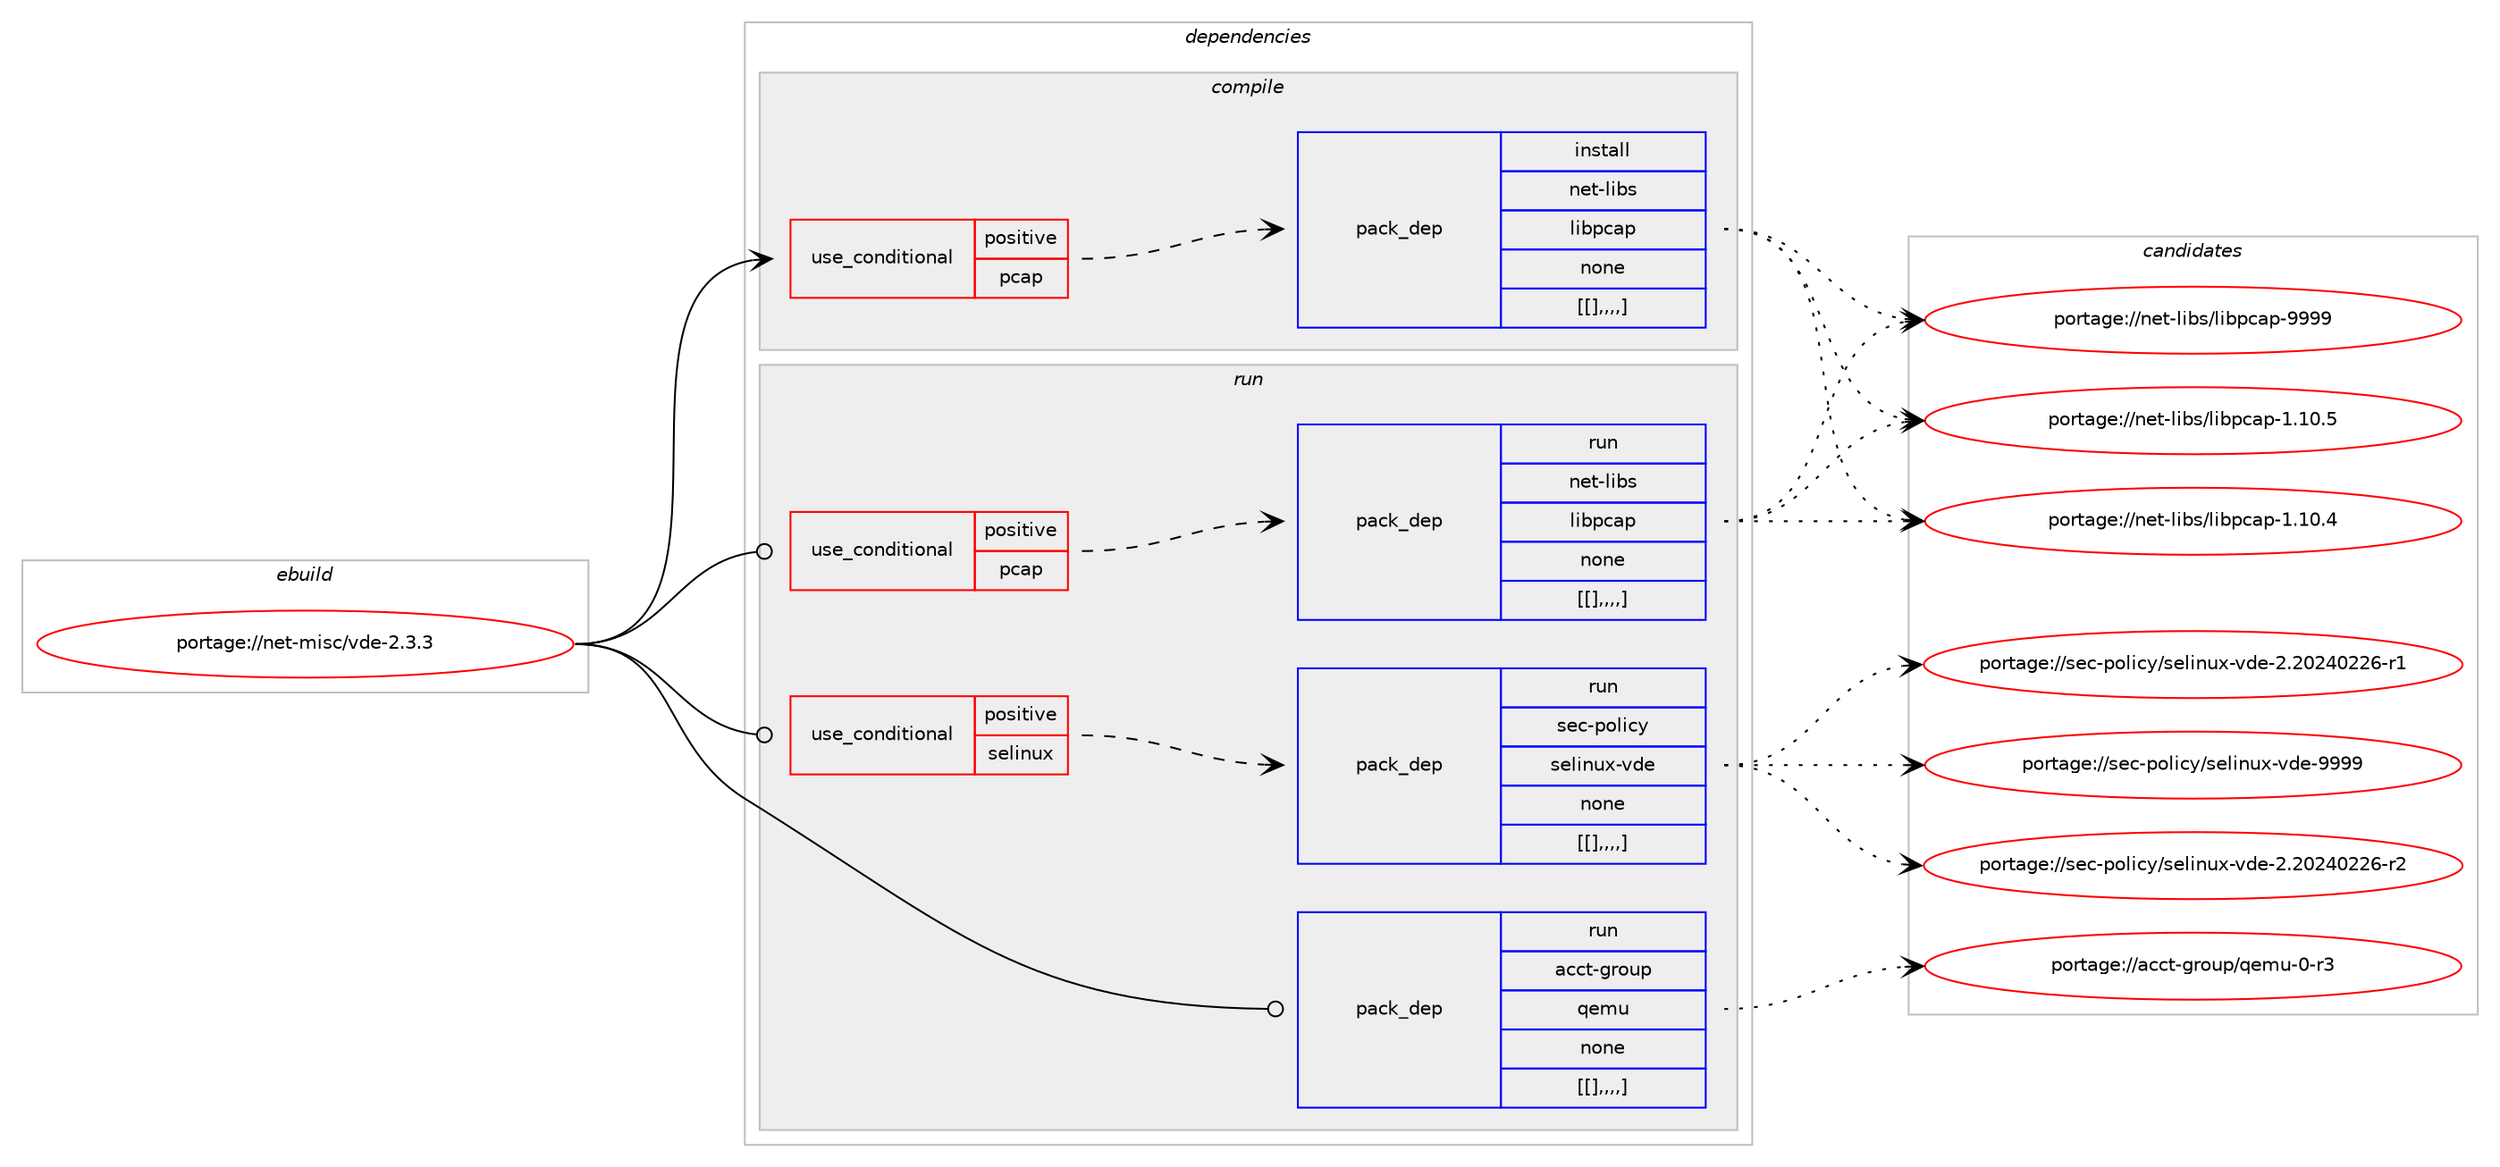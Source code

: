 digraph prolog {

# *************
# Graph options
# *************

newrank=true;
concentrate=true;
compound=true;
graph [rankdir=LR,fontname=Helvetica,fontsize=10,ranksep=1.5];#, ranksep=2.5, nodesep=0.2];
edge  [arrowhead=vee];
node  [fontname=Helvetica,fontsize=10];

# **********
# The ebuild
# **********

subgraph cluster_leftcol {
color=gray;
label=<<i>ebuild</i>>;
id [label="portage://net-misc/vde-2.3.3", color=red, width=4, href="../net-misc/vde-2.3.3.svg"];
}

# ****************
# The dependencies
# ****************

subgraph cluster_midcol {
color=gray;
label=<<i>dependencies</i>>;
subgraph cluster_compile {
fillcolor="#eeeeee";
style=filled;
label=<<i>compile</i>>;
subgraph cond103326 {
dependency394035 [label=<<TABLE BORDER="0" CELLBORDER="1" CELLSPACING="0" CELLPADDING="4"><TR><TD ROWSPAN="3" CELLPADDING="10">use_conditional</TD></TR><TR><TD>positive</TD></TR><TR><TD>pcap</TD></TR></TABLE>>, shape=none, color=red];
subgraph pack287820 {
dependency394036 [label=<<TABLE BORDER="0" CELLBORDER="1" CELLSPACING="0" CELLPADDING="4" WIDTH="220"><TR><TD ROWSPAN="6" CELLPADDING="30">pack_dep</TD></TR><TR><TD WIDTH="110">install</TD></TR><TR><TD>net-libs</TD></TR><TR><TD>libpcap</TD></TR><TR><TD>none</TD></TR><TR><TD>[[],,,,]</TD></TR></TABLE>>, shape=none, color=blue];
}
dependency394035:e -> dependency394036:w [weight=20,style="dashed",arrowhead="vee"];
}
id:e -> dependency394035:w [weight=20,style="solid",arrowhead="vee"];
}
subgraph cluster_compileandrun {
fillcolor="#eeeeee";
style=filled;
label=<<i>compile and run</i>>;
}
subgraph cluster_run {
fillcolor="#eeeeee";
style=filled;
label=<<i>run</i>>;
subgraph cond103327 {
dependency394037 [label=<<TABLE BORDER="0" CELLBORDER="1" CELLSPACING="0" CELLPADDING="4"><TR><TD ROWSPAN="3" CELLPADDING="10">use_conditional</TD></TR><TR><TD>positive</TD></TR><TR><TD>pcap</TD></TR></TABLE>>, shape=none, color=red];
subgraph pack287821 {
dependency394038 [label=<<TABLE BORDER="0" CELLBORDER="1" CELLSPACING="0" CELLPADDING="4" WIDTH="220"><TR><TD ROWSPAN="6" CELLPADDING="30">pack_dep</TD></TR><TR><TD WIDTH="110">run</TD></TR><TR><TD>net-libs</TD></TR><TR><TD>libpcap</TD></TR><TR><TD>none</TD></TR><TR><TD>[[],,,,]</TD></TR></TABLE>>, shape=none, color=blue];
}
dependency394037:e -> dependency394038:w [weight=20,style="dashed",arrowhead="vee"];
}
id:e -> dependency394037:w [weight=20,style="solid",arrowhead="odot"];
subgraph cond103328 {
dependency394039 [label=<<TABLE BORDER="0" CELLBORDER="1" CELLSPACING="0" CELLPADDING="4"><TR><TD ROWSPAN="3" CELLPADDING="10">use_conditional</TD></TR><TR><TD>positive</TD></TR><TR><TD>selinux</TD></TR></TABLE>>, shape=none, color=red];
subgraph pack287822 {
dependency394040 [label=<<TABLE BORDER="0" CELLBORDER="1" CELLSPACING="0" CELLPADDING="4" WIDTH="220"><TR><TD ROWSPAN="6" CELLPADDING="30">pack_dep</TD></TR><TR><TD WIDTH="110">run</TD></TR><TR><TD>sec-policy</TD></TR><TR><TD>selinux-vde</TD></TR><TR><TD>none</TD></TR><TR><TD>[[],,,,]</TD></TR></TABLE>>, shape=none, color=blue];
}
dependency394039:e -> dependency394040:w [weight=20,style="dashed",arrowhead="vee"];
}
id:e -> dependency394039:w [weight=20,style="solid",arrowhead="odot"];
subgraph pack287823 {
dependency394041 [label=<<TABLE BORDER="0" CELLBORDER="1" CELLSPACING="0" CELLPADDING="4" WIDTH="220"><TR><TD ROWSPAN="6" CELLPADDING="30">pack_dep</TD></TR><TR><TD WIDTH="110">run</TD></TR><TR><TD>acct-group</TD></TR><TR><TD>qemu</TD></TR><TR><TD>none</TD></TR><TR><TD>[[],,,,]</TD></TR></TABLE>>, shape=none, color=blue];
}
id:e -> dependency394041:w [weight=20,style="solid",arrowhead="odot"];
}
}

# **************
# The candidates
# **************

subgraph cluster_choices {
rank=same;
color=gray;
label=<<i>candidates</i>>;

subgraph choice287820 {
color=black;
nodesep=1;
choice1101011164510810598115471081059811299971124557575757 [label="portage://net-libs/libpcap-9999", color=red, width=4,href="../net-libs/libpcap-9999.svg"];
choice11010111645108105981154710810598112999711245494649484653 [label="portage://net-libs/libpcap-1.10.5", color=red, width=4,href="../net-libs/libpcap-1.10.5.svg"];
choice11010111645108105981154710810598112999711245494649484652 [label="portage://net-libs/libpcap-1.10.4", color=red, width=4,href="../net-libs/libpcap-1.10.4.svg"];
dependency394036:e -> choice1101011164510810598115471081059811299971124557575757:w [style=dotted,weight="100"];
dependency394036:e -> choice11010111645108105981154710810598112999711245494649484653:w [style=dotted,weight="100"];
dependency394036:e -> choice11010111645108105981154710810598112999711245494649484652:w [style=dotted,weight="100"];
}
subgraph choice287821 {
color=black;
nodesep=1;
choice1101011164510810598115471081059811299971124557575757 [label="portage://net-libs/libpcap-9999", color=red, width=4,href="../net-libs/libpcap-9999.svg"];
choice11010111645108105981154710810598112999711245494649484653 [label="portage://net-libs/libpcap-1.10.5", color=red, width=4,href="../net-libs/libpcap-1.10.5.svg"];
choice11010111645108105981154710810598112999711245494649484652 [label="portage://net-libs/libpcap-1.10.4", color=red, width=4,href="../net-libs/libpcap-1.10.4.svg"];
dependency394038:e -> choice1101011164510810598115471081059811299971124557575757:w [style=dotted,weight="100"];
dependency394038:e -> choice11010111645108105981154710810598112999711245494649484653:w [style=dotted,weight="100"];
dependency394038:e -> choice11010111645108105981154710810598112999711245494649484652:w [style=dotted,weight="100"];
}
subgraph choice287822 {
color=black;
nodesep=1;
choice11510199451121111081059912147115101108105110117120451181001014557575757 [label="portage://sec-policy/selinux-vde-9999", color=red, width=4,href="../sec-policy/selinux-vde-9999.svg"];
choice115101994511211110810599121471151011081051101171204511810010145504650485052485050544511450 [label="portage://sec-policy/selinux-vde-2.20240226-r2", color=red, width=4,href="../sec-policy/selinux-vde-2.20240226-r2.svg"];
choice115101994511211110810599121471151011081051101171204511810010145504650485052485050544511449 [label="portage://sec-policy/selinux-vde-2.20240226-r1", color=red, width=4,href="../sec-policy/selinux-vde-2.20240226-r1.svg"];
dependency394040:e -> choice11510199451121111081059912147115101108105110117120451181001014557575757:w [style=dotted,weight="100"];
dependency394040:e -> choice115101994511211110810599121471151011081051101171204511810010145504650485052485050544511450:w [style=dotted,weight="100"];
dependency394040:e -> choice115101994511211110810599121471151011081051101171204511810010145504650485052485050544511449:w [style=dotted,weight="100"];
}
subgraph choice287823 {
color=black;
nodesep=1;
choice979999116451031141111171124711310110911745484511451 [label="portage://acct-group/qemu-0-r3", color=red, width=4,href="../acct-group/qemu-0-r3.svg"];
dependency394041:e -> choice979999116451031141111171124711310110911745484511451:w [style=dotted,weight="100"];
}
}

}

